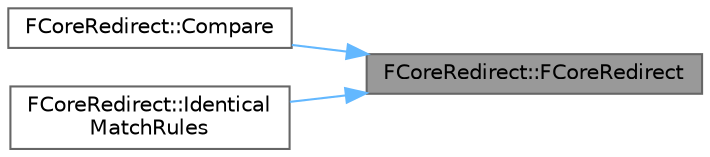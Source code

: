 digraph "FCoreRedirect::FCoreRedirect"
{
 // INTERACTIVE_SVG=YES
 // LATEX_PDF_SIZE
  bgcolor="transparent";
  edge [fontname=Helvetica,fontsize=10,labelfontname=Helvetica,labelfontsize=10];
  node [fontname=Helvetica,fontsize=10,shape=box,height=0.2,width=0.4];
  rankdir="RL";
  Node1 [id="Node000001",label="FCoreRedirect::FCoreRedirect",height=0.2,width=0.4,color="gray40", fillcolor="grey60", style="filled", fontcolor="black",tooltip="Construct from name strings, which may get parsed out."];
  Node1 -> Node2 [id="edge1_Node000001_Node000002",dir="back",color="steelblue1",style="solid",tooltip=" "];
  Node2 [id="Node000002",label="FCoreRedirect::Compare",height=0.2,width=0.4,color="grey40", fillcolor="white", style="filled",URL="$de/dcb/structFCoreRedirect.html#a12cfd526b81e35558caf9bc99e1251b2",tooltip="Returns -,0,+ based on a full lexical-fnames compare of all fields on the two CoreRedirects."];
  Node1 -> Node3 [id="edge2_Node000001_Node000003",dir="back",color="steelblue1",style="solid",tooltip=" "];
  Node3 [id="Node000003",label="FCoreRedirect::Identical\lMatchRules",height=0.2,width=0.4,color="grey40", fillcolor="white", style="filled",URL="$de/dcb/structFCoreRedirect.html#a20dfb087c5e6bfcd8232335ea3e3ddf0",tooltip="See if search criteria is identical."];
}
